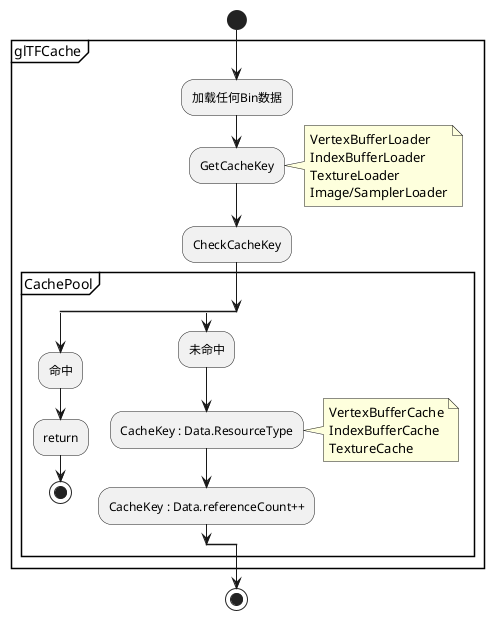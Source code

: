 @startuml glTFCache
start
group glTFCache
:加载任何Bin数据;
:GetCacheKey;
note right
VertexBufferLoader
IndexBufferLoader
TextureLoader
Image/SamplerLoader
endnote
:CheckCacheKey;
group CachePool
split
:命中;
:return;
stop
split again
:未命中;
:CacheKey : Data.ResourceType;
note right
VertexBufferCache
IndexBufferCache
TextureCache
endnote
:CacheKey : Data.referenceCount++;
endsplit
endgroup
endgroup
stop
@enduml